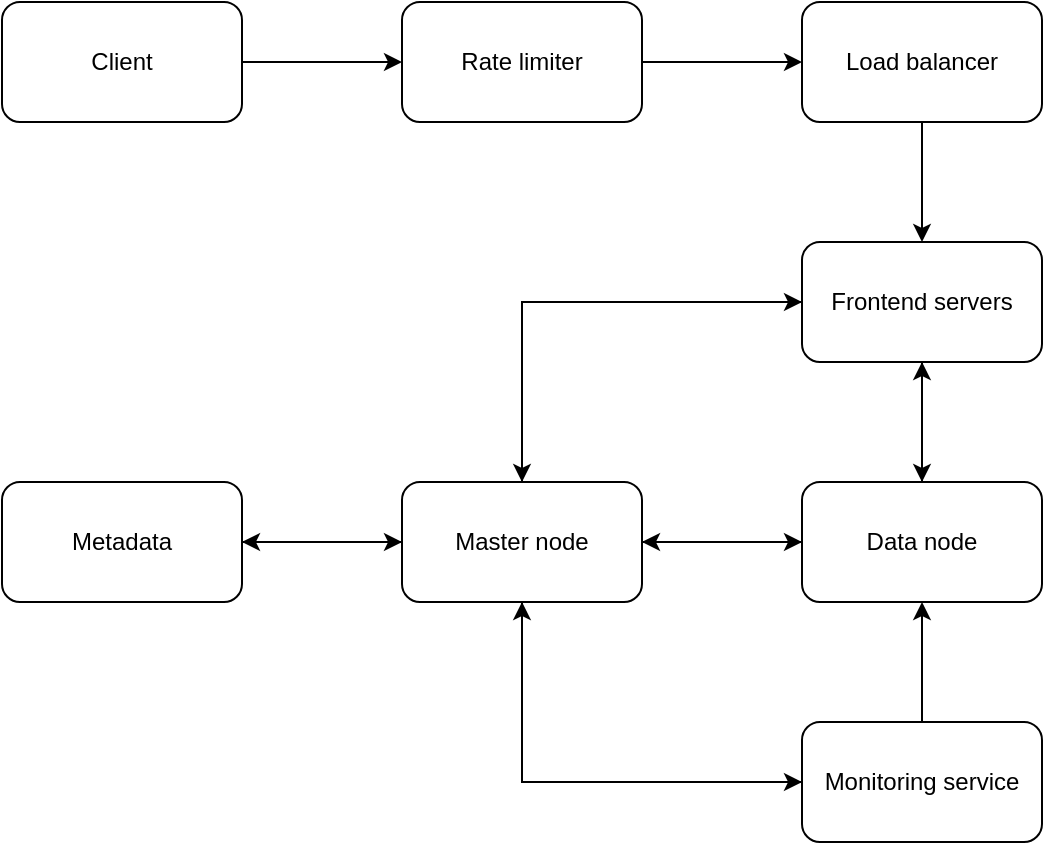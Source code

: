 <mxfile version="21.3.7" type="device">
  <diagram id="uiGuj-q9fYkHf4Mb2bjE" name="Page-1">
    <mxGraphModel dx="882" dy="596" grid="1" gridSize="10" guides="1" tooltips="1" connect="1" arrows="1" fold="1" page="1" pageScale="1" pageWidth="850" pageHeight="1100" math="0" shadow="0">
      <root>
        <mxCell id="0" />
        <mxCell id="1" parent="0" />
        <mxCell id="J9SdGbmS-Sq2fcNrOGri-8" style="edgeStyle=orthogonalEdgeStyle;rounded=0;orthogonalLoop=1;jettySize=auto;html=1;exitX=1;exitY=0.5;exitDx=0;exitDy=0;entryX=0;entryY=0.5;entryDx=0;entryDy=0;" parent="1" source="J9SdGbmS-Sq2fcNrOGri-1" target="J9SdGbmS-Sq2fcNrOGri-2" edge="1">
          <mxGeometry relative="1" as="geometry" />
        </mxCell>
        <mxCell id="J9SdGbmS-Sq2fcNrOGri-1" value="Client" style="rounded=1;whiteSpace=wrap;html=1;" parent="1" vertex="1">
          <mxGeometry x="80" y="80" width="120" height="60" as="geometry" />
        </mxCell>
        <mxCell id="J9SdGbmS-Sq2fcNrOGri-9" style="edgeStyle=orthogonalEdgeStyle;rounded=0;orthogonalLoop=1;jettySize=auto;html=1;exitX=1;exitY=0.5;exitDx=0;exitDy=0;entryX=0;entryY=0.5;entryDx=0;entryDy=0;" parent="1" source="J9SdGbmS-Sq2fcNrOGri-2" target="J9SdGbmS-Sq2fcNrOGri-3" edge="1">
          <mxGeometry relative="1" as="geometry" />
        </mxCell>
        <mxCell id="J9SdGbmS-Sq2fcNrOGri-2" value="Rate limiter" style="rounded=1;whiteSpace=wrap;html=1;" parent="1" vertex="1">
          <mxGeometry x="280" y="80" width="120" height="60" as="geometry" />
        </mxCell>
        <mxCell id="J9SdGbmS-Sq2fcNrOGri-10" style="edgeStyle=orthogonalEdgeStyle;rounded=0;orthogonalLoop=1;jettySize=auto;html=1;exitX=0.5;exitY=1;exitDx=0;exitDy=0;entryX=0.5;entryY=0;entryDx=0;entryDy=0;" parent="1" source="J9SdGbmS-Sq2fcNrOGri-3" target="J9SdGbmS-Sq2fcNrOGri-4" edge="1">
          <mxGeometry relative="1" as="geometry" />
        </mxCell>
        <mxCell id="J9SdGbmS-Sq2fcNrOGri-3" value="Load balancer" style="rounded=1;whiteSpace=wrap;html=1;" parent="1" vertex="1">
          <mxGeometry x="480" y="80" width="120" height="60" as="geometry" />
        </mxCell>
        <mxCell id="J9SdGbmS-Sq2fcNrOGri-13" style="edgeStyle=orthogonalEdgeStyle;rounded=0;orthogonalLoop=1;jettySize=auto;html=1;exitX=0;exitY=0.5;exitDx=0;exitDy=0;" parent="1" source="J9SdGbmS-Sq2fcNrOGri-4" target="J9SdGbmS-Sq2fcNrOGri-5" edge="1">
          <mxGeometry relative="1" as="geometry" />
        </mxCell>
        <mxCell id="J9SdGbmS-Sq2fcNrOGri-18" style="edgeStyle=orthogonalEdgeStyle;rounded=0;orthogonalLoop=1;jettySize=auto;html=1;exitX=0.5;exitY=1;exitDx=0;exitDy=0;entryX=0.5;entryY=0;entryDx=0;entryDy=0;" parent="1" source="J9SdGbmS-Sq2fcNrOGri-4" target="J9SdGbmS-Sq2fcNrOGri-6" edge="1">
          <mxGeometry relative="1" as="geometry" />
        </mxCell>
        <mxCell id="J9SdGbmS-Sq2fcNrOGri-4" value="Frontend servers" style="rounded=1;whiteSpace=wrap;html=1;" parent="1" vertex="1">
          <mxGeometry x="480" y="200" width="120" height="60" as="geometry" />
        </mxCell>
        <mxCell id="J9SdGbmS-Sq2fcNrOGri-11" style="edgeStyle=orthogonalEdgeStyle;rounded=0;orthogonalLoop=1;jettySize=auto;html=1;exitX=1;exitY=0.5;exitDx=0;exitDy=0;entryX=0;entryY=0.5;entryDx=0;entryDy=0;" parent="1" source="J9SdGbmS-Sq2fcNrOGri-5" target="J9SdGbmS-Sq2fcNrOGri-6" edge="1">
          <mxGeometry relative="1" as="geometry" />
        </mxCell>
        <mxCell id="J9SdGbmS-Sq2fcNrOGri-14" style="edgeStyle=orthogonalEdgeStyle;rounded=0;orthogonalLoop=1;jettySize=auto;html=1;exitX=0.5;exitY=0;exitDx=0;exitDy=0;entryX=0;entryY=0.5;entryDx=0;entryDy=0;" parent="1" source="J9SdGbmS-Sq2fcNrOGri-5" target="J9SdGbmS-Sq2fcNrOGri-4" edge="1">
          <mxGeometry relative="1" as="geometry" />
        </mxCell>
        <mxCell id="J9SdGbmS-Sq2fcNrOGri-15" style="edgeStyle=orthogonalEdgeStyle;rounded=0;orthogonalLoop=1;jettySize=auto;html=1;exitX=0.5;exitY=1;exitDx=0;exitDy=0;entryX=0;entryY=0.5;entryDx=0;entryDy=0;" parent="1" source="J9SdGbmS-Sq2fcNrOGri-5" target="J9SdGbmS-Sq2fcNrOGri-7" edge="1">
          <mxGeometry relative="1" as="geometry" />
        </mxCell>
        <mxCell id="SQxtOG17EPnyqFRHaaCi-3" style="edgeStyle=orthogonalEdgeStyle;rounded=0;orthogonalLoop=1;jettySize=auto;html=1;exitX=0;exitY=0.5;exitDx=0;exitDy=0;entryX=1;entryY=0.5;entryDx=0;entryDy=0;" edge="1" parent="1" source="J9SdGbmS-Sq2fcNrOGri-5" target="SQxtOG17EPnyqFRHaaCi-1">
          <mxGeometry relative="1" as="geometry" />
        </mxCell>
        <mxCell id="J9SdGbmS-Sq2fcNrOGri-5" value="Master node" style="rounded=1;whiteSpace=wrap;html=1;" parent="1" vertex="1">
          <mxGeometry x="280" y="320" width="120" height="60" as="geometry" />
        </mxCell>
        <mxCell id="J9SdGbmS-Sq2fcNrOGri-12" style="edgeStyle=orthogonalEdgeStyle;rounded=0;orthogonalLoop=1;jettySize=auto;html=1;exitX=0;exitY=0.5;exitDx=0;exitDy=0;entryX=1;entryY=0.5;entryDx=0;entryDy=0;" parent="1" source="J9SdGbmS-Sq2fcNrOGri-6" target="J9SdGbmS-Sq2fcNrOGri-5" edge="1">
          <mxGeometry relative="1" as="geometry" />
        </mxCell>
        <mxCell id="J9SdGbmS-Sq2fcNrOGri-19" style="edgeStyle=orthogonalEdgeStyle;rounded=0;orthogonalLoop=1;jettySize=auto;html=1;exitX=0.5;exitY=0;exitDx=0;exitDy=0;entryX=0.5;entryY=1;entryDx=0;entryDy=0;" parent="1" source="J9SdGbmS-Sq2fcNrOGri-6" target="J9SdGbmS-Sq2fcNrOGri-4" edge="1">
          <mxGeometry relative="1" as="geometry" />
        </mxCell>
        <mxCell id="J9SdGbmS-Sq2fcNrOGri-6" value="Data node" style="rounded=1;whiteSpace=wrap;html=1;" parent="1" vertex="1">
          <mxGeometry x="480" y="320" width="120" height="60" as="geometry" />
        </mxCell>
        <mxCell id="J9SdGbmS-Sq2fcNrOGri-16" style="edgeStyle=orthogonalEdgeStyle;rounded=0;orthogonalLoop=1;jettySize=auto;html=1;exitX=0;exitY=0.5;exitDx=0;exitDy=0;entryX=0.5;entryY=1;entryDx=0;entryDy=0;" parent="1" source="J9SdGbmS-Sq2fcNrOGri-7" target="J9SdGbmS-Sq2fcNrOGri-5" edge="1">
          <mxGeometry relative="1" as="geometry" />
        </mxCell>
        <mxCell id="J9SdGbmS-Sq2fcNrOGri-17" style="edgeStyle=orthogonalEdgeStyle;rounded=0;orthogonalLoop=1;jettySize=auto;html=1;exitX=0.5;exitY=0;exitDx=0;exitDy=0;" parent="1" source="J9SdGbmS-Sq2fcNrOGri-7" target="J9SdGbmS-Sq2fcNrOGri-6" edge="1">
          <mxGeometry relative="1" as="geometry" />
        </mxCell>
        <mxCell id="J9SdGbmS-Sq2fcNrOGri-7" value="Monitoring service" style="rounded=1;whiteSpace=wrap;html=1;" parent="1" vertex="1">
          <mxGeometry x="480" y="440" width="120" height="60" as="geometry" />
        </mxCell>
        <mxCell id="SQxtOG17EPnyqFRHaaCi-2" style="edgeStyle=orthogonalEdgeStyle;rounded=0;orthogonalLoop=1;jettySize=auto;html=1;exitX=1;exitY=0.5;exitDx=0;exitDy=0;entryX=0;entryY=0.5;entryDx=0;entryDy=0;" edge="1" parent="1" source="SQxtOG17EPnyqFRHaaCi-1" target="J9SdGbmS-Sq2fcNrOGri-5">
          <mxGeometry relative="1" as="geometry" />
        </mxCell>
        <mxCell id="SQxtOG17EPnyqFRHaaCi-1" value="Metadata" style="rounded=1;whiteSpace=wrap;html=1;" vertex="1" parent="1">
          <mxGeometry x="80" y="320" width="120" height="60" as="geometry" />
        </mxCell>
      </root>
    </mxGraphModel>
  </diagram>
</mxfile>
